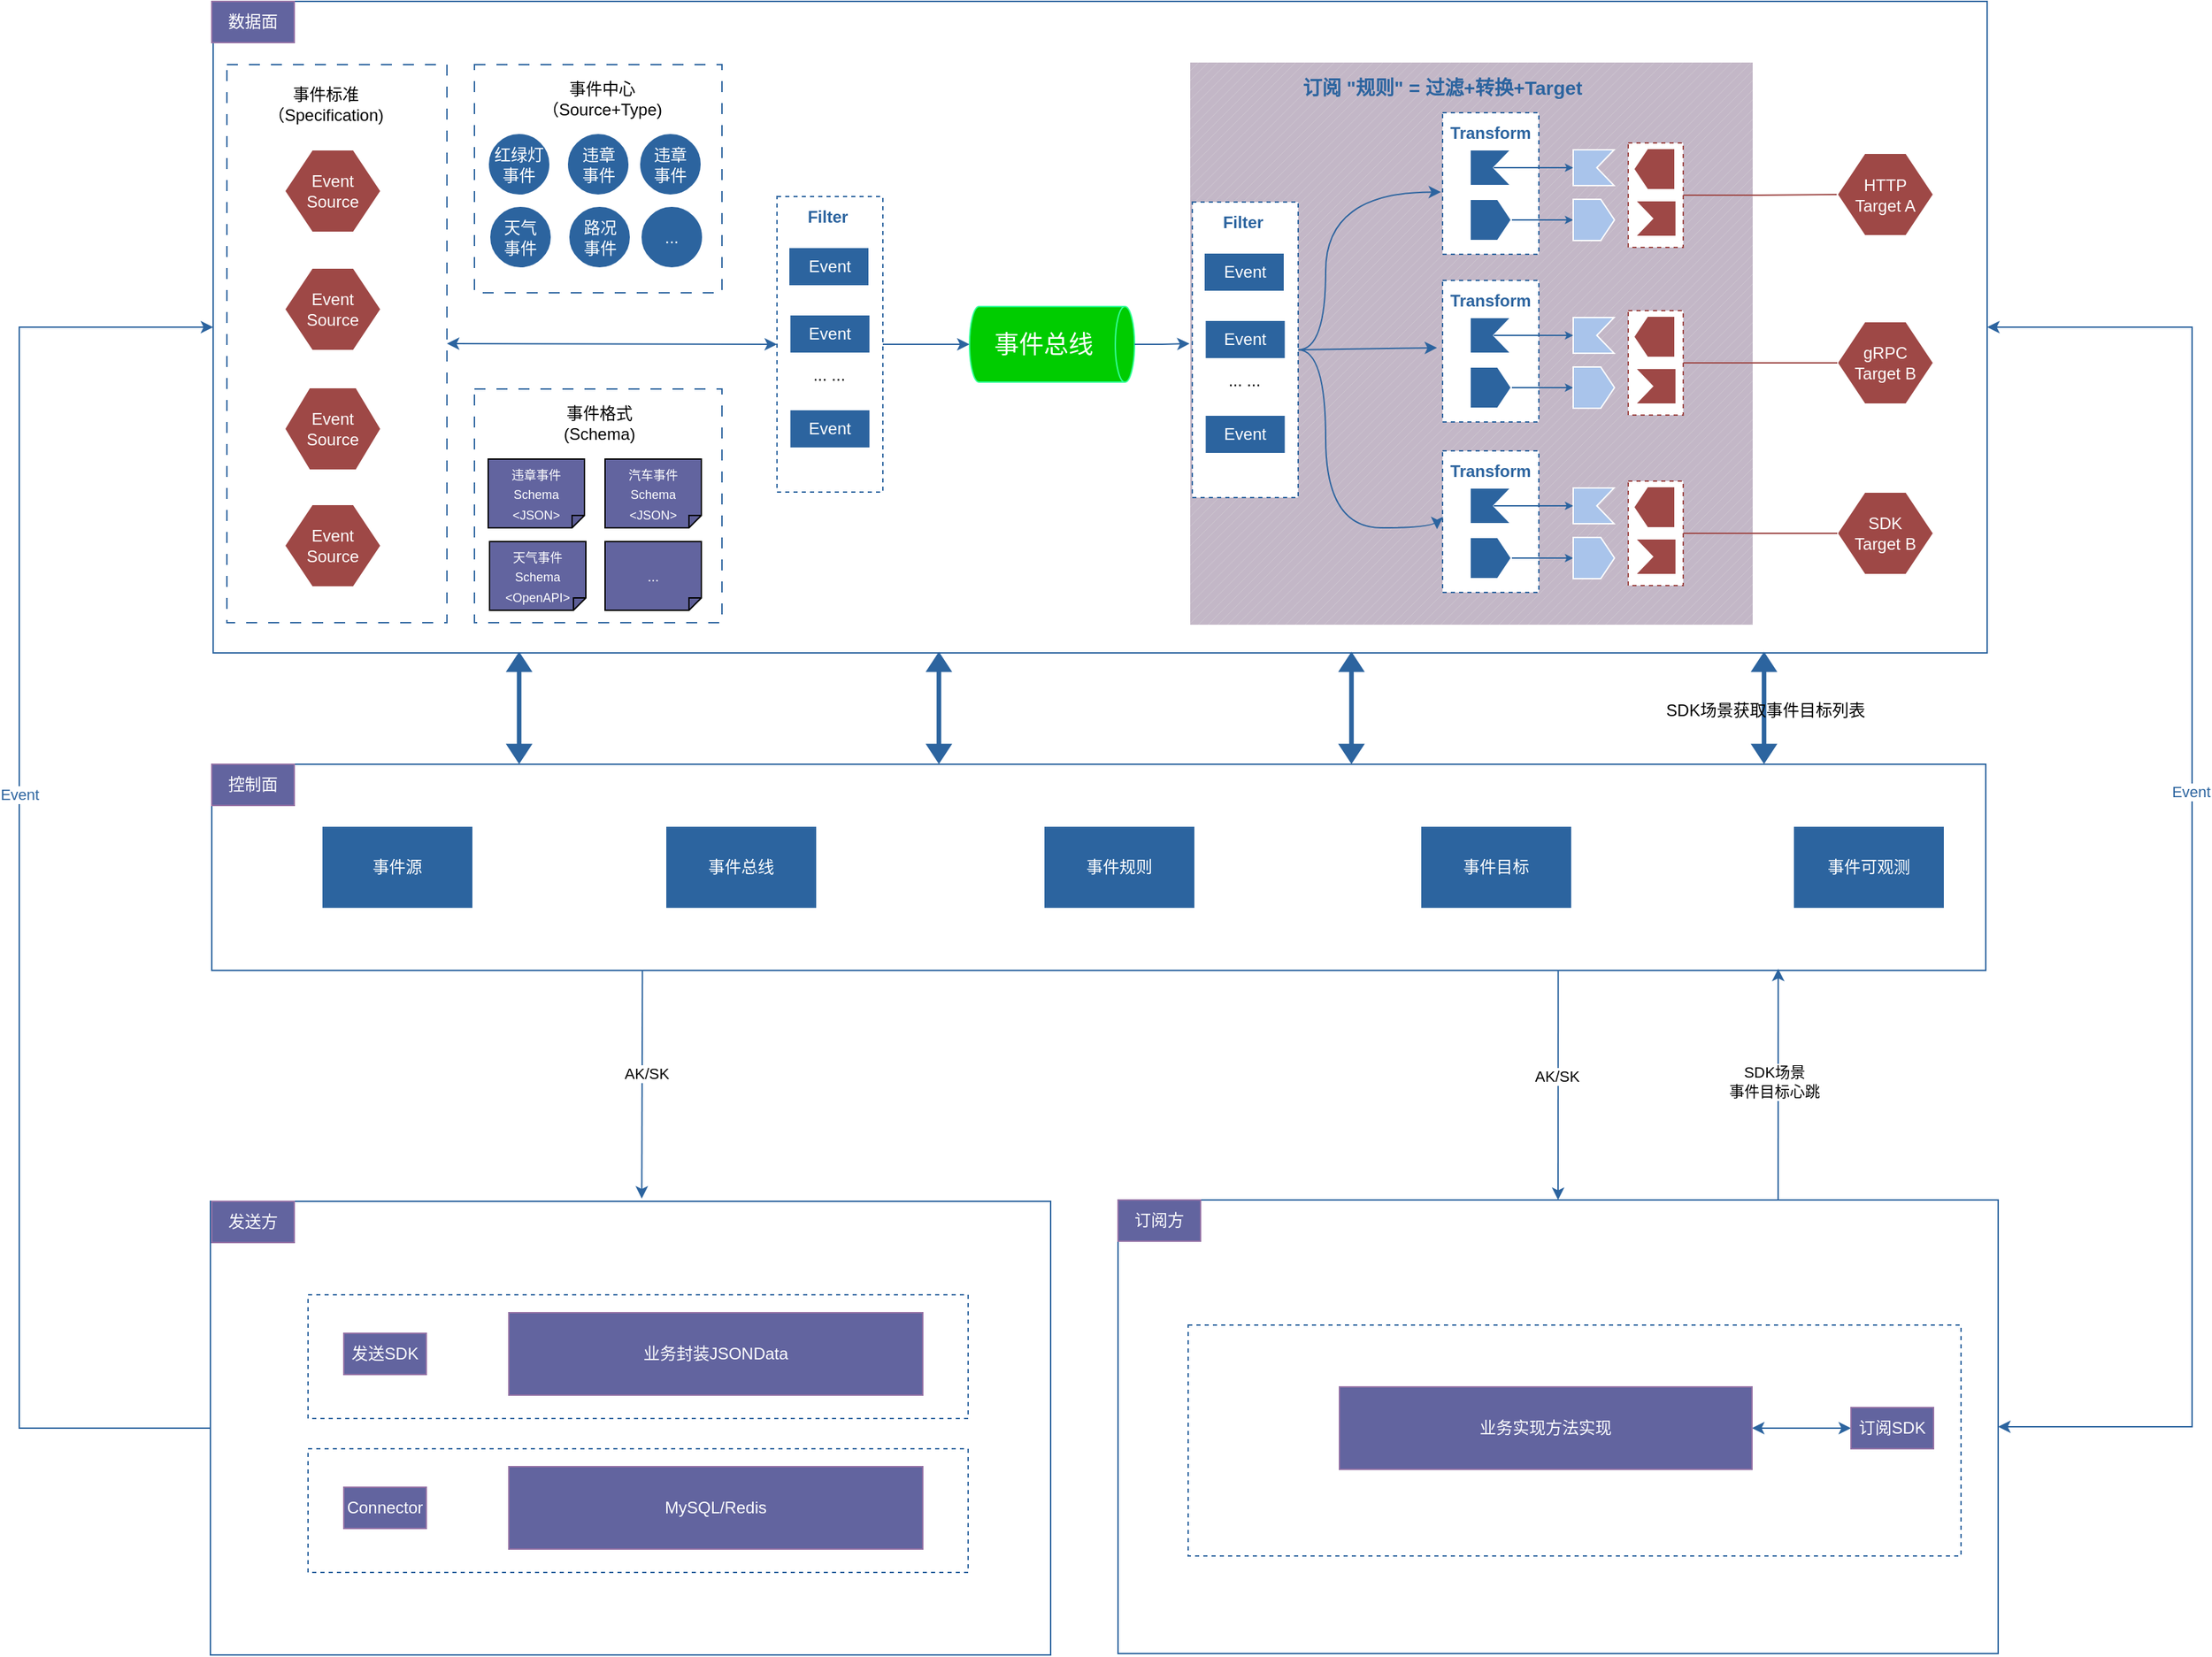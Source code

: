 <mxfile version="24.6.4" type="github">
  <diagram name="第 1 页" id="ugFTTOm9MIeQB7kWlNW_">
    <mxGraphModel dx="2799" dy="2104" grid="1" gridSize="10" guides="1" tooltips="1" connect="1" arrows="1" fold="1" page="1" pageScale="1" pageWidth="827" pageHeight="1169" math="0" shadow="0">
      <root>
        <mxCell id="0" />
        <mxCell id="1" parent="0" />
        <mxCell id="ZmQ37UOVx20-6n8LeS6r-99" value="" style="rounded=0;whiteSpace=wrap;html=1;strokeColor=#2C649F;" vertex="1" parent="1">
          <mxGeometry x="669" y="301" width="640" height="330" as="geometry" />
        </mxCell>
        <mxCell id="ZmQ37UOVx20-6n8LeS6r-108" value="" style="rounded=0;whiteSpace=wrap;html=1;dashed=1;strokeColor=#2C649F;" vertex="1" parent="1">
          <mxGeometry x="720" y="392" width="562" height="168" as="geometry" />
        </mxCell>
        <mxCell id="ZmQ37UOVx20-6n8LeS6r-106" style="edgeStyle=orthogonalEdgeStyle;rounded=0;orthogonalLoop=1;jettySize=auto;html=1;exitX=1;exitY=0.5;exitDx=0;exitDy=0;entryX=1;entryY=0.5;entryDx=0;entryDy=0;strokeColor=#2C649F;startArrow=classic;startFill=1;" edge="1" parent="1" source="ZmQ37UOVx20-6n8LeS6r-85" target="ZmQ37UOVx20-6n8LeS6r-99">
          <mxGeometry relative="1" as="geometry">
            <mxPoint x="1420" y="400" as="targetPoint" />
            <Array as="points">
              <mxPoint x="1450" y="-334" />
              <mxPoint x="1450" y="466" />
            </Array>
          </mxGeometry>
        </mxCell>
        <mxCell id="ZmQ37UOVx20-6n8LeS6r-118" value="&lt;font color=&quot;#2c649f&quot;&gt;Event&lt;/font&gt;" style="edgeLabel;html=1;align=center;verticalAlign=middle;resizable=0;points=[];" vertex="1" connectable="0" parent="ZmQ37UOVx20-6n8LeS6r-106">
          <mxGeometry x="-0.106" y="-1" relative="1" as="geometry">
            <mxPoint as="offset" />
          </mxGeometry>
        </mxCell>
        <mxCell id="ZmQ37UOVx20-6n8LeS6r-85" value="" style="rounded=0;whiteSpace=wrap;html=1;strokeColor=#2C649F;" vertex="1" parent="1">
          <mxGeometry x="11" y="-571" width="1290" height="474" as="geometry" />
        </mxCell>
        <mxCell id="ZmQ37UOVx20-6n8LeS6r-27" value="" style="verticalLabelPosition=bottom;verticalAlign=top;html=1;shape=mxgraph.basic.patternFillRect;fillStyle=diag;step=5;fillStrokeWidth=0.2;fillStrokeColor=#dddddd;fillColor=#C3B7C7;strokeColor=#FFFFFF;" vertex="1" parent="1">
          <mxGeometry x="721" y="-527" width="410" height="410" as="geometry" />
        </mxCell>
        <mxCell id="rc6Dz1Jl7MFZrK2ma3XP-54" style="edgeStyle=orthogonalEdgeStyle;curved=1;rounded=0;orthogonalLoop=1;jettySize=auto;html=1;exitX=1;exitY=0.5;exitDx=0;exitDy=0;entryX=0;entryY=0.5;entryDx=0;entryDy=0;strokeColor=#2C649F;startArrow=classic;startFill=1;" parent="1" source="rc6Dz1Jl7MFZrK2ma3XP-46" target="rc6Dz1Jl7MFZrK2ma3XP-21" edge="1">
          <mxGeometry relative="1" as="geometry" />
        </mxCell>
        <mxCell id="rc6Dz1Jl7MFZrK2ma3XP-46" value="" style="rounded=0;whiteSpace=wrap;html=1;dashed=1;dashPattern=8 8;strokeColor=#2C649F;" parent="1" vertex="1">
          <mxGeometry x="21" y="-525" width="160" height="406" as="geometry" />
        </mxCell>
        <mxCell id="rc6Dz1Jl7MFZrK2ma3XP-2" value="&lt;font color=&quot;#ffffff&quot;&gt;Event&lt;br&gt;Source&lt;/font&gt;" style="shape=hexagon;perimeter=hexagonPerimeter2;whiteSpace=wrap;html=1;fixedSize=1;fillColor=#9E4846;strokeColor=#FFFFFF;" parent="1" vertex="1">
          <mxGeometry x="63" y="-463" width="70" height="60" as="geometry" />
        </mxCell>
        <mxCell id="rc6Dz1Jl7MFZrK2ma3XP-3" value="&lt;font color=&quot;#ffffff&quot;&gt;Event&lt;br&gt;Source&lt;/font&gt;" style="shape=hexagon;perimeter=hexagonPerimeter2;whiteSpace=wrap;html=1;fixedSize=1;fillColor=#9E4846;strokeColor=#FFFFFF;" parent="1" vertex="1">
          <mxGeometry x="63" y="-377" width="70" height="60" as="geometry" />
        </mxCell>
        <mxCell id="rc6Dz1Jl7MFZrK2ma3XP-4" value="&lt;font color=&quot;#ffffff&quot;&gt;Event&lt;br&gt;Source&lt;/font&gt;" style="shape=hexagon;perimeter=hexagonPerimeter2;whiteSpace=wrap;html=1;fixedSize=1;fillColor=#9E4846;strokeColor=#FFFFFF;" parent="1" vertex="1">
          <mxGeometry x="63" y="-205" width="70" height="60" as="geometry" />
        </mxCell>
        <mxCell id="rc6Dz1Jl7MFZrK2ma3XP-5" value="&lt;font style=&quot;font-size: 18px;&quot; color=&quot;#ffffff&quot;&gt;事件总线&lt;/font&gt;" style="shape=cylinder3;whiteSpace=wrap;html=1;boundedLbl=1;backgroundOutline=1;size=7;direction=south;fillColor=#00CC00;strokeColor=#33FF99;" parent="1" vertex="1">
          <mxGeometry x="561" y="-349" width="120" height="55" as="geometry" />
        </mxCell>
        <mxCell id="rc6Dz1Jl7MFZrK2ma3XP-6" value="" style="rounded=0;whiteSpace=wrap;html=1;dashed=1;dashPattern=8 8;strokeColor=#2C649F;" parent="1" vertex="1">
          <mxGeometry x="201" y="-525" width="180" height="166" as="geometry" />
        </mxCell>
        <mxCell id="rc6Dz1Jl7MFZrK2ma3XP-7" value="&lt;font color=&quot;#ffffff&quot;&gt;红绿灯事件&lt;/font&gt;" style="ellipse;whiteSpace=wrap;html=1;aspect=fixed;fillColor=#2C649F;strokeColor=#FFFFFF;" parent="1" vertex="1">
          <mxGeometry x="211" y="-475" width="45" height="45" as="geometry" />
        </mxCell>
        <mxCell id="rc6Dz1Jl7MFZrK2ma3XP-8" value="&lt;font color=&quot;#ffffff&quot;&gt;违章&lt;br&gt;事件&lt;/font&gt;" style="ellipse;whiteSpace=wrap;html=1;aspect=fixed;fillColor=#2C649F;strokeColor=#FFFFFF;" parent="1" vertex="1">
          <mxGeometry x="268.5" y="-475" width="45" height="45" as="geometry" />
        </mxCell>
        <mxCell id="rc6Dz1Jl7MFZrK2ma3XP-9" value="&lt;font color=&quot;#ffffff&quot;&gt;违章&lt;br&gt;事件&lt;/font&gt;" style="ellipse;whiteSpace=wrap;html=1;aspect=fixed;fillColor=#2C649F;strokeColor=#FFFFFF;" parent="1" vertex="1">
          <mxGeometry x="321" y="-475" width="45" height="45" as="geometry" />
        </mxCell>
        <mxCell id="rc6Dz1Jl7MFZrK2ma3XP-10" value="&lt;font color=&quot;#ffffff&quot;&gt;天气&lt;br&gt;事件&lt;/font&gt;" style="ellipse;whiteSpace=wrap;html=1;aspect=fixed;fillColor=#2C649F;strokeColor=#FFFFFF;" parent="1" vertex="1">
          <mxGeometry x="212" y="-422" width="45" height="45" as="geometry" />
        </mxCell>
        <mxCell id="rc6Dz1Jl7MFZrK2ma3XP-11" value="&lt;font color=&quot;#ffffff&quot;&gt;路况&lt;br&gt;事件&lt;/font&gt;" style="ellipse;whiteSpace=wrap;html=1;aspect=fixed;fillColor=#2C649F;strokeColor=#FFFFFF;" parent="1" vertex="1">
          <mxGeometry x="269.5" y="-422" width="45" height="45" as="geometry" />
        </mxCell>
        <mxCell id="rc6Dz1Jl7MFZrK2ma3XP-12" value="&lt;font color=&quot;#ffffff&quot;&gt;...&lt;/font&gt;" style="ellipse;whiteSpace=wrap;html=1;aspect=fixed;fillColor=#2C649F;strokeColor=#FFFFFF;" parent="1" vertex="1">
          <mxGeometry x="322" y="-422" width="45" height="45" as="geometry" />
        </mxCell>
        <mxCell id="rc6Dz1Jl7MFZrK2ma3XP-13" value="事件中心&lt;br&gt;（Source+Type)" style="text;html=1;align=center;verticalAlign=middle;whiteSpace=wrap;rounded=0;" parent="1" vertex="1">
          <mxGeometry x="264" y="-515" width="60" height="30" as="geometry" />
        </mxCell>
        <mxCell id="rc6Dz1Jl7MFZrK2ma3XP-14" value="" style="rounded=0;whiteSpace=wrap;html=1;dashed=1;dashPattern=8 8;strokeColor=#2C649F;" parent="1" vertex="1">
          <mxGeometry x="201" y="-289" width="180" height="170" as="geometry" />
        </mxCell>
        <mxCell id="rc6Dz1Jl7MFZrK2ma3XP-15" value="&lt;font color=&quot;#ffffff&quot; style=&quot;font-size: 9px;&quot;&gt;违章事件&lt;br&gt;Schema&lt;/font&gt;&lt;div&gt;&lt;font color=&quot;#ffffff&quot; style=&quot;font-size: 9px;&quot;&gt;&amp;lt;JSON&amp;gt;&lt;/font&gt;&lt;/div&gt;" style="shape=note;whiteSpace=wrap;html=1;backgroundOutline=1;darkOpacity=0.05;direction=south;align=center;size=9;fillColor=#62649F;" parent="1" vertex="1">
          <mxGeometry x="211" y="-238" width="70" height="50" as="geometry" />
        </mxCell>
        <mxCell id="rc6Dz1Jl7MFZrK2ma3XP-16" value="&lt;font color=&quot;#ffffff&quot; style=&quot;font-size: 9px;&quot;&gt;汽车事件&lt;br&gt;Schema&lt;/font&gt;&lt;div&gt;&lt;font color=&quot;#ffffff&quot; style=&quot;font-size: 9px;&quot;&gt;&amp;lt;JSON&amp;gt;&lt;/font&gt;&lt;/div&gt;" style="shape=note;whiteSpace=wrap;html=1;backgroundOutline=1;darkOpacity=0.05;direction=south;align=center;size=9;fillColor=#62649F;" parent="1" vertex="1">
          <mxGeometry x="296" y="-238" width="70" height="50" as="geometry" />
        </mxCell>
        <mxCell id="rc6Dz1Jl7MFZrK2ma3XP-17" value="&lt;font color=&quot;#ffffff&quot; style=&quot;font-size: 9px;&quot;&gt;天气事件&lt;br&gt;Schema&lt;/font&gt;&lt;div&gt;&lt;font color=&quot;#ffffff&quot; style=&quot;font-size: 9px;&quot;&gt;&amp;lt;OpenAPI&amp;gt;&lt;/font&gt;&lt;/div&gt;" style="shape=note;whiteSpace=wrap;html=1;backgroundOutline=1;darkOpacity=0.05;direction=south;align=center;size=9;fillColor=#62649F;" parent="1" vertex="1">
          <mxGeometry x="212" y="-178" width="70" height="50" as="geometry" />
        </mxCell>
        <mxCell id="rc6Dz1Jl7MFZrK2ma3XP-18" value="&lt;font size=&quot;1&quot; color=&quot;#ffffff&quot;&gt;...&lt;/font&gt;" style="shape=note;whiteSpace=wrap;html=1;backgroundOutline=1;darkOpacity=0.05;direction=south;align=center;size=9;fillColor=#62649F;" parent="1" vertex="1">
          <mxGeometry x="296" y="-178" width="70" height="50" as="geometry" />
        </mxCell>
        <mxCell id="rc6Dz1Jl7MFZrK2ma3XP-19" value="事件格式&lt;br&gt;(Schema)" style="text;html=1;align=center;verticalAlign=middle;whiteSpace=wrap;rounded=0;" parent="1" vertex="1">
          <mxGeometry x="262" y="-279" width="60" height="30" as="geometry" />
        </mxCell>
        <mxCell id="rc6Dz1Jl7MFZrK2ma3XP-20" value="事件标准&lt;br&gt;（Specification)" style="text;html=1;align=center;verticalAlign=middle;whiteSpace=wrap;rounded=0;" parent="1" vertex="1">
          <mxGeometry x="63" y="-511" width="60" height="30" as="geometry" />
        </mxCell>
        <mxCell id="rc6Dz1Jl7MFZrK2ma3XP-21" value="" style="rounded=0;whiteSpace=wrap;html=1;dashed=1;strokeColor=#2C649F;" parent="1" vertex="1">
          <mxGeometry x="421" y="-429" width="77" height="215" as="geometry" />
        </mxCell>
        <mxCell id="rc6Dz1Jl7MFZrK2ma3XP-22" value="&lt;font color=&quot;#ffffff&quot;&gt;Event&lt;/font&gt;" style="rounded=0;whiteSpace=wrap;html=1;fillColor=#2C649F;strokeColor=#FFFFFF;" parent="1" vertex="1">
          <mxGeometry x="429.5" y="-392" width="58.5" height="28" as="geometry" />
        </mxCell>
        <mxCell id="rc6Dz1Jl7MFZrK2ma3XP-23" value="&lt;font color=&quot;#ffffff&quot;&gt;Event&lt;/font&gt;" style="rounded=0;whiteSpace=wrap;html=1;fillColor=#2C649F;strokeColor=#FFFFFF;" parent="1" vertex="1">
          <mxGeometry x="430.25" y="-343" width="58.5" height="28" as="geometry" />
        </mxCell>
        <mxCell id="rc6Dz1Jl7MFZrK2ma3XP-24" value="&lt;font color=&quot;#ffffff&quot;&gt;Event&lt;/font&gt;" style="rounded=0;whiteSpace=wrap;html=1;fillColor=#2C649F;strokeColor=#FFFFFF;" parent="1" vertex="1">
          <mxGeometry x="430.25" y="-274" width="58.5" height="28" as="geometry" />
        </mxCell>
        <mxCell id="rc6Dz1Jl7MFZrK2ma3XP-26" value="... ..." style="text;html=1;align=center;verticalAlign=middle;whiteSpace=wrap;rounded=0;" parent="1" vertex="1">
          <mxGeometry x="429" y="-314" width="60" height="30" as="geometry" />
        </mxCell>
        <mxCell id="rc6Dz1Jl7MFZrK2ma3XP-27" value="&lt;font color=&quot;#2c649f&quot;&gt;&lt;b&gt;Filter&lt;/b&gt;&lt;/font&gt;" style="text;html=1;align=center;verticalAlign=middle;whiteSpace=wrap;rounded=0;" parent="1" vertex="1">
          <mxGeometry x="428" y="-429" width="60" height="30" as="geometry" />
        </mxCell>
        <mxCell id="rc6Dz1Jl7MFZrK2ma3XP-47" value="&lt;font color=&quot;#ffffff&quot;&gt;Event&lt;br&gt;Source&lt;/font&gt;" style="shape=hexagon;perimeter=hexagonPerimeter2;whiteSpace=wrap;html=1;fixedSize=1;fillColor=#9E4846;strokeColor=#FFFFFF;size=18;" parent="1" vertex="1">
          <mxGeometry x="63" y="-290" width="70" height="60" as="geometry" />
        </mxCell>
        <mxCell id="ysmFhrjnMzEB2v9BS9Xg-2" style="edgeStyle=orthogonalEdgeStyle;rounded=0;orthogonalLoop=1;jettySize=auto;html=1;exitX=1;exitY=0.5;exitDx=0;exitDy=0;entryX=0.5;entryY=1;entryDx=0;entryDy=0;entryPerimeter=0;strokeColor=#2C649F;" parent="1" source="rc6Dz1Jl7MFZrK2ma3XP-21" target="rc6Dz1Jl7MFZrK2ma3XP-5" edge="1">
          <mxGeometry relative="1" as="geometry" />
        </mxCell>
        <mxCell id="ZmQ37UOVx20-6n8LeS6r-1" value="" style="rounded=0;whiteSpace=wrap;html=1;dashed=1;strokeColor=#2C649F;" vertex="1" parent="1">
          <mxGeometry x="723" y="-425" width="77" height="215" as="geometry" />
        </mxCell>
        <mxCell id="ZmQ37UOVx20-6n8LeS6r-2" value="&lt;font color=&quot;#ffffff&quot;&gt;Event&lt;/font&gt;" style="rounded=0;whiteSpace=wrap;html=1;fillColor=#2C649F;strokeColor=#FFFFFF;" vertex="1" parent="1">
          <mxGeometry x="731.5" y="-388" width="58.5" height="28" as="geometry" />
        </mxCell>
        <mxCell id="ZmQ37UOVx20-6n8LeS6r-3" value="&lt;font color=&quot;#ffffff&quot;&gt;Event&lt;/font&gt;" style="rounded=0;whiteSpace=wrap;html=1;fillColor=#2C649F;strokeColor=#FFFFFF;" vertex="1" parent="1">
          <mxGeometry x="732.25" y="-339" width="58.5" height="28" as="geometry" />
        </mxCell>
        <mxCell id="ZmQ37UOVx20-6n8LeS6r-4" value="&lt;font color=&quot;#ffffff&quot;&gt;Event&lt;/font&gt;" style="rounded=0;whiteSpace=wrap;html=1;fillColor=#2C649F;strokeColor=#FFFFFF;" vertex="1" parent="1">
          <mxGeometry x="732.25" y="-270" width="58.5" height="28" as="geometry" />
        </mxCell>
        <mxCell id="ZmQ37UOVx20-6n8LeS6r-5" value="... ..." style="text;html=1;align=center;verticalAlign=middle;whiteSpace=wrap;rounded=0;" vertex="1" parent="1">
          <mxGeometry x="731" y="-310" width="60" height="30" as="geometry" />
        </mxCell>
        <mxCell id="ZmQ37UOVx20-6n8LeS6r-6" value="&lt;font color=&quot;#2c649f&quot;&gt;&lt;b&gt;Filter&lt;/b&gt;&lt;/font&gt;" style="text;html=1;align=center;verticalAlign=middle;whiteSpace=wrap;rounded=0;" vertex="1" parent="1">
          <mxGeometry x="730" y="-425" width="60" height="30" as="geometry" />
        </mxCell>
        <mxCell id="ZmQ37UOVx20-6n8LeS6r-7" value="" style="rounded=0;whiteSpace=wrap;html=1;dashed=1;strokeColor=#2C649F;" vertex="1" parent="1">
          <mxGeometry x="905" y="-490" width="70" height="103" as="geometry" />
        </mxCell>
        <mxCell id="ZmQ37UOVx20-6n8LeS6r-8" value="&lt;font color=&quot;#2c649f&quot;&gt;&lt;b&gt;Transform&lt;/b&gt;&lt;/font&gt;" style="text;html=1;align=center;verticalAlign=middle;whiteSpace=wrap;rounded=0;" vertex="1" parent="1">
          <mxGeometry x="910" y="-490" width="60" height="30" as="geometry" />
        </mxCell>
        <mxCell id="ZmQ37UOVx20-6n8LeS6r-25" style="edgeStyle=orthogonalEdgeStyle;rounded=0;orthogonalLoop=1;jettySize=auto;html=1;exitX=0.5;exitY=1;exitDx=0;exitDy=0;entryX=0.5;entryY=0;entryDx=0;entryDy=0;strokeColor=#2C649F;endSize=3;" edge="1" parent="1" source="ZmQ37UOVx20-6n8LeS6r-9" target="ZmQ37UOVx20-6n8LeS6r-12">
          <mxGeometry relative="1" as="geometry" />
        </mxCell>
        <mxCell id="ZmQ37UOVx20-6n8LeS6r-9" value="" style="shape=offPageConnector;whiteSpace=wrap;html=1;direction=north;size=0.333;fillColor=#2C649F;strokeColor=#FFFFFF;" vertex="1" parent="1">
          <mxGeometry x="925" y="-427" width="30" height="30" as="geometry" />
        </mxCell>
        <mxCell id="ZmQ37UOVx20-6n8LeS6r-10" value="" style="html=1;shadow=0;dashed=0;align=center;verticalAlign=middle;shape=mxgraph.arrows2.arrow;dy=0;dx=0;notch=12.55;direction=west;fillColor=#2C649F;strokeColor=#FFFFFF;" vertex="1" parent="1">
          <mxGeometry x="925" y="-463" width="29.71" height="26" as="geometry" />
        </mxCell>
        <mxCell id="ZmQ37UOVx20-6n8LeS6r-12" value="" style="shape=offPageConnector;whiteSpace=wrap;html=1;direction=north;size=0.333;fillColor=#A9C4EB;strokeColor=#FFFFFF;" vertex="1" parent="1">
          <mxGeometry x="1000" y="-427" width="30" height="30" as="geometry" />
        </mxCell>
        <mxCell id="ZmQ37UOVx20-6n8LeS6r-13" value="" style="html=1;shadow=0;dashed=0;align=center;verticalAlign=middle;shape=mxgraph.arrows2.arrow;dy=0;dx=0;notch=12.55;direction=west;fillColor=#A9C4EB;strokeColor=#FFFFFF;" vertex="1" parent="1">
          <mxGeometry x="1000" y="-463" width="29.71" height="26" as="geometry" />
        </mxCell>
        <mxCell id="ZmQ37UOVx20-6n8LeS6r-51" style="edgeStyle=orthogonalEdgeStyle;rounded=0;orthogonalLoop=1;jettySize=auto;html=1;exitX=1;exitY=0.5;exitDx=0;exitDy=0;entryX=0;entryY=0.5;entryDx=0;entryDy=0;endArrow=none;endFill=0;strokeColor=#9E4846;" edge="1" parent="1" source="ZmQ37UOVx20-6n8LeS6r-14" target="ZmQ37UOVx20-6n8LeS6r-18">
          <mxGeometry relative="1" as="geometry" />
        </mxCell>
        <mxCell id="ZmQ37UOVx20-6n8LeS6r-14" value="" style="rounded=0;whiteSpace=wrap;html=1;dashed=1;strokeColor=#9E4846;" vertex="1" parent="1">
          <mxGeometry x="1040" y="-468" width="40" height="76" as="geometry" />
        </mxCell>
        <mxCell id="ZmQ37UOVx20-6n8LeS6r-16" value="" style="shape=offPageConnector;whiteSpace=wrap;html=1;direction=south;size=0.333;fillColor=#9E4846;strokeColor=#FFFFFF;" vertex="1" parent="1">
          <mxGeometry x="1044" y="-464" width="30" height="30" as="geometry" />
        </mxCell>
        <mxCell id="ZmQ37UOVx20-6n8LeS6r-17" value="" style="html=1;shadow=0;dashed=0;align=center;verticalAlign=middle;shape=mxgraph.arrows2.arrow;dy=0;dx=0;notch=12.55;direction=east;fillColor=#9E4846;strokeColor=#FFFFFF;" vertex="1" parent="1">
          <mxGeometry x="1045.14" y="-426" width="29.71" height="26" as="geometry" />
        </mxCell>
        <mxCell id="ZmQ37UOVx20-6n8LeS6r-18" value="&lt;font color=&quot;#ffffff&quot;&gt;HTTP&lt;/font&gt;&lt;br&gt;&lt;div&gt;&lt;font color=&quot;#ffffff&quot;&gt;Target A&lt;/font&gt;&lt;/div&gt;" style="shape=hexagon;perimeter=hexagonPerimeter2;whiteSpace=wrap;html=1;fixedSize=1;fillColor=#9E4846;strokeColor=#FFFFFF;" vertex="1" parent="1">
          <mxGeometry x="1192" y="-460.5" width="70" height="60" as="geometry" />
        </mxCell>
        <mxCell id="ZmQ37UOVx20-6n8LeS6r-19" value="&lt;font color=&quot;#ffffff&quot;&gt;gRPC&lt;br&gt;Target B&lt;/font&gt;" style="shape=hexagon;perimeter=hexagonPerimeter2;whiteSpace=wrap;html=1;fixedSize=1;fillColor=#9E4846;strokeColor=#FFFFFF;" vertex="1" parent="1">
          <mxGeometry x="1192" y="-338" width="70" height="60" as="geometry" />
        </mxCell>
        <mxCell id="ZmQ37UOVx20-6n8LeS6r-20" value="&lt;font color=&quot;#ffffff&quot;&gt;SDK&lt;br&gt;Target B&lt;/font&gt;" style="shape=hexagon;perimeter=hexagonPerimeter2;whiteSpace=wrap;html=1;fixedSize=1;fillColor=#9E4846;strokeColor=#FFFFFF;" vertex="1" parent="1">
          <mxGeometry x="1192" y="-214" width="70" height="60" as="geometry" />
        </mxCell>
        <mxCell id="ZmQ37UOVx20-6n8LeS6r-26" style="edgeStyle=orthogonalEdgeStyle;rounded=0;orthogonalLoop=1;jettySize=auto;html=1;exitX=0;exitY=0.5;exitDx=12.55;exitDy=0;exitPerimeter=0;entryX=1;entryY=0.5;entryDx=0;entryDy=0;entryPerimeter=0;strokeColor=#2C649F;endSize=3;" edge="1" parent="1" source="ZmQ37UOVx20-6n8LeS6r-10" target="ZmQ37UOVx20-6n8LeS6r-13">
          <mxGeometry relative="1" as="geometry" />
        </mxCell>
        <mxCell id="ZmQ37UOVx20-6n8LeS6r-28" value="" style="rounded=0;whiteSpace=wrap;html=1;dashed=1;strokeColor=#2C649F;" vertex="1" parent="1">
          <mxGeometry x="905" y="-368" width="70" height="103" as="geometry" />
        </mxCell>
        <mxCell id="ZmQ37UOVx20-6n8LeS6r-29" value="&lt;font color=&quot;#2c649f&quot;&gt;&lt;b&gt;Transform&lt;/b&gt;&lt;/font&gt;" style="text;html=1;align=center;verticalAlign=middle;whiteSpace=wrap;rounded=0;" vertex="1" parent="1">
          <mxGeometry x="910" y="-368" width="60" height="30" as="geometry" />
        </mxCell>
        <mxCell id="ZmQ37UOVx20-6n8LeS6r-30" style="edgeStyle=orthogonalEdgeStyle;rounded=0;orthogonalLoop=1;jettySize=auto;html=1;exitX=0.5;exitY=1;exitDx=0;exitDy=0;entryX=0.5;entryY=0;entryDx=0;entryDy=0;strokeColor=#2C649F;endSize=3;" edge="1" parent="1" source="ZmQ37UOVx20-6n8LeS6r-31" target="ZmQ37UOVx20-6n8LeS6r-33">
          <mxGeometry relative="1" as="geometry" />
        </mxCell>
        <mxCell id="ZmQ37UOVx20-6n8LeS6r-31" value="" style="shape=offPageConnector;whiteSpace=wrap;html=1;direction=north;size=0.333;fillColor=#2C649F;strokeColor=#FFFFFF;" vertex="1" parent="1">
          <mxGeometry x="925" y="-305" width="30" height="30" as="geometry" />
        </mxCell>
        <mxCell id="ZmQ37UOVx20-6n8LeS6r-32" value="" style="html=1;shadow=0;dashed=0;align=center;verticalAlign=middle;shape=mxgraph.arrows2.arrow;dy=0;dx=0;notch=12.55;direction=west;fillColor=#2C649F;strokeColor=#FFFFFF;" vertex="1" parent="1">
          <mxGeometry x="925" y="-341" width="29.71" height="26" as="geometry" />
        </mxCell>
        <mxCell id="ZmQ37UOVx20-6n8LeS6r-33" value="" style="shape=offPageConnector;whiteSpace=wrap;html=1;direction=north;size=0.333;fillColor=#A9C4EB;strokeColor=#FFFFFF;" vertex="1" parent="1">
          <mxGeometry x="1000" y="-305" width="30" height="30" as="geometry" />
        </mxCell>
        <mxCell id="ZmQ37UOVx20-6n8LeS6r-34" value="" style="html=1;shadow=0;dashed=0;align=center;verticalAlign=middle;shape=mxgraph.arrows2.arrow;dy=0;dx=0;notch=12.55;direction=west;fillColor=#A9C4EB;strokeColor=#FFFFFF;" vertex="1" parent="1">
          <mxGeometry x="1000" y="-341" width="29.71" height="26" as="geometry" />
        </mxCell>
        <mxCell id="ZmQ37UOVx20-6n8LeS6r-52" style="edgeStyle=orthogonalEdgeStyle;rounded=0;orthogonalLoop=1;jettySize=auto;html=1;exitX=1;exitY=0.5;exitDx=0;exitDy=0;entryX=0;entryY=0.5;entryDx=0;entryDy=0;endArrow=none;endFill=0;strokeColor=#9E4846;" edge="1" parent="1" source="ZmQ37UOVx20-6n8LeS6r-35" target="ZmQ37UOVx20-6n8LeS6r-19">
          <mxGeometry relative="1" as="geometry" />
        </mxCell>
        <mxCell id="ZmQ37UOVx20-6n8LeS6r-35" value="" style="rounded=0;whiteSpace=wrap;html=1;dashed=1;strokeColor=#9E4846;" vertex="1" parent="1">
          <mxGeometry x="1040" y="-346" width="40" height="76" as="geometry" />
        </mxCell>
        <mxCell id="ZmQ37UOVx20-6n8LeS6r-36" value="" style="shape=offPageConnector;whiteSpace=wrap;html=1;direction=south;size=0.333;fillColor=#9E4846;strokeColor=#FFFFFF;" vertex="1" parent="1">
          <mxGeometry x="1044" y="-342" width="30" height="30" as="geometry" />
        </mxCell>
        <mxCell id="ZmQ37UOVx20-6n8LeS6r-37" value="" style="html=1;shadow=0;dashed=0;align=center;verticalAlign=middle;shape=mxgraph.arrows2.arrow;dy=0;dx=0;notch=12.55;direction=east;fillColor=#9E4846;strokeColor=#FFFFFF;" vertex="1" parent="1">
          <mxGeometry x="1045.14" y="-304" width="29.71" height="26" as="geometry" />
        </mxCell>
        <mxCell id="ZmQ37UOVx20-6n8LeS6r-38" style="edgeStyle=orthogonalEdgeStyle;rounded=0;orthogonalLoop=1;jettySize=auto;html=1;exitX=0;exitY=0.5;exitDx=12.55;exitDy=0;exitPerimeter=0;entryX=1;entryY=0.5;entryDx=0;entryDy=0;entryPerimeter=0;strokeColor=#2C649F;endSize=3;" edge="1" parent="1" source="ZmQ37UOVx20-6n8LeS6r-32" target="ZmQ37UOVx20-6n8LeS6r-34">
          <mxGeometry relative="1" as="geometry" />
        </mxCell>
        <mxCell id="ZmQ37UOVx20-6n8LeS6r-39" value="&lt;font style=&quot;font-size: 14px;&quot; color=&quot;#2c649f&quot;&gt;&lt;b&gt;订阅 &quot;规则&quot; = 过滤+转换+Target&lt;/b&gt;&lt;/font&gt;" style="text;html=1;align=center;verticalAlign=middle;whiteSpace=wrap;rounded=0;" vertex="1" parent="1">
          <mxGeometry x="780" y="-523" width="250" height="30" as="geometry" />
        </mxCell>
        <mxCell id="ZmQ37UOVx20-6n8LeS6r-40" value="" style="rounded=0;whiteSpace=wrap;html=1;dashed=1;strokeColor=#2C649F;" vertex="1" parent="1">
          <mxGeometry x="905" y="-244" width="70" height="103" as="geometry" />
        </mxCell>
        <mxCell id="ZmQ37UOVx20-6n8LeS6r-41" value="&lt;font color=&quot;#2c649f&quot;&gt;&lt;b&gt;Transform&lt;/b&gt;&lt;/font&gt;" style="text;html=1;align=center;verticalAlign=middle;whiteSpace=wrap;rounded=0;" vertex="1" parent="1">
          <mxGeometry x="910" y="-244" width="60" height="30" as="geometry" />
        </mxCell>
        <mxCell id="ZmQ37UOVx20-6n8LeS6r-42" style="edgeStyle=orthogonalEdgeStyle;rounded=0;orthogonalLoop=1;jettySize=auto;html=1;exitX=0.5;exitY=1;exitDx=0;exitDy=0;entryX=0.5;entryY=0;entryDx=0;entryDy=0;strokeColor=#2C649F;endSize=3;" edge="1" parent="1" source="ZmQ37UOVx20-6n8LeS6r-43" target="ZmQ37UOVx20-6n8LeS6r-45">
          <mxGeometry relative="1" as="geometry" />
        </mxCell>
        <mxCell id="ZmQ37UOVx20-6n8LeS6r-43" value="" style="shape=offPageConnector;whiteSpace=wrap;html=1;direction=north;size=0.333;fillColor=#2C649F;strokeColor=#FFFFFF;" vertex="1" parent="1">
          <mxGeometry x="925" y="-181" width="30" height="30" as="geometry" />
        </mxCell>
        <mxCell id="ZmQ37UOVx20-6n8LeS6r-44" value="" style="html=1;shadow=0;dashed=0;align=center;verticalAlign=middle;shape=mxgraph.arrows2.arrow;dy=0;dx=0;notch=12.55;direction=west;fillColor=#2C649F;strokeColor=#FFFFFF;" vertex="1" parent="1">
          <mxGeometry x="925" y="-217" width="29.71" height="26" as="geometry" />
        </mxCell>
        <mxCell id="ZmQ37UOVx20-6n8LeS6r-45" value="" style="shape=offPageConnector;whiteSpace=wrap;html=1;direction=north;size=0.333;fillColor=#A9C4EB;strokeColor=#FFFFFF;" vertex="1" parent="1">
          <mxGeometry x="1000" y="-181" width="30" height="30" as="geometry" />
        </mxCell>
        <mxCell id="ZmQ37UOVx20-6n8LeS6r-46" value="" style="html=1;shadow=0;dashed=0;align=center;verticalAlign=middle;shape=mxgraph.arrows2.arrow;dy=0;dx=0;notch=12.55;direction=west;fillColor=#A9C4EB;strokeColor=#FFFFFF;" vertex="1" parent="1">
          <mxGeometry x="1000" y="-217" width="29.71" height="26" as="geometry" />
        </mxCell>
        <mxCell id="ZmQ37UOVx20-6n8LeS6r-53" style="edgeStyle=orthogonalEdgeStyle;rounded=0;orthogonalLoop=1;jettySize=auto;html=1;exitX=1;exitY=0.5;exitDx=0;exitDy=0;entryX=0;entryY=0.5;entryDx=0;entryDy=0;endArrow=none;endFill=0;strokeColor=#9E4846;" edge="1" parent="1" source="ZmQ37UOVx20-6n8LeS6r-47" target="ZmQ37UOVx20-6n8LeS6r-20">
          <mxGeometry relative="1" as="geometry" />
        </mxCell>
        <mxCell id="ZmQ37UOVx20-6n8LeS6r-47" value="" style="rounded=0;whiteSpace=wrap;html=1;dashed=1;strokeColor=#9E4846;" vertex="1" parent="1">
          <mxGeometry x="1040" y="-222" width="40" height="76" as="geometry" />
        </mxCell>
        <mxCell id="ZmQ37UOVx20-6n8LeS6r-48" value="" style="shape=offPageConnector;whiteSpace=wrap;html=1;direction=south;size=0.333;fillColor=#9E4846;strokeColor=#FFFFFF;" vertex="1" parent="1">
          <mxGeometry x="1044" y="-218" width="30" height="30" as="geometry" />
        </mxCell>
        <mxCell id="ZmQ37UOVx20-6n8LeS6r-49" value="" style="html=1;shadow=0;dashed=0;align=center;verticalAlign=middle;shape=mxgraph.arrows2.arrow;dy=0;dx=0;notch=12.55;direction=east;fillColor=#9E4846;strokeColor=#FFFFFF;" vertex="1" parent="1">
          <mxGeometry x="1045.14" y="-180" width="29.71" height="26" as="geometry" />
        </mxCell>
        <mxCell id="ZmQ37UOVx20-6n8LeS6r-50" style="edgeStyle=orthogonalEdgeStyle;rounded=0;orthogonalLoop=1;jettySize=auto;html=1;exitX=0;exitY=0.5;exitDx=12.55;exitDy=0;exitPerimeter=0;entryX=1;entryY=0.5;entryDx=0;entryDy=0;entryPerimeter=0;strokeColor=#2C649F;endSize=3;" edge="1" parent="1" source="ZmQ37UOVx20-6n8LeS6r-44" target="ZmQ37UOVx20-6n8LeS6r-46">
          <mxGeometry relative="1" as="geometry" />
        </mxCell>
        <mxCell id="ZmQ37UOVx20-6n8LeS6r-101" style="edgeStyle=none;rounded=0;orthogonalLoop=1;jettySize=auto;html=1;exitX=0.25;exitY=1;exitDx=0;exitDy=0;strokeColor=#2C649F;" edge="1" parent="1">
          <mxGeometry relative="1" as="geometry">
            <mxPoint x="322.67" y="300" as="targetPoint" />
            <mxPoint x="323.17" y="134" as="sourcePoint" />
          </mxGeometry>
        </mxCell>
        <mxCell id="ZmQ37UOVx20-6n8LeS6r-103" value="AK/SK" style="edgeLabel;html=1;align=center;verticalAlign=middle;resizable=0;points=[];" vertex="1" connectable="0" parent="ZmQ37UOVx20-6n8LeS6r-101">
          <mxGeometry x="-0.109" y="3" relative="1" as="geometry">
            <mxPoint y="1" as="offset" />
          </mxGeometry>
        </mxCell>
        <mxCell id="ZmQ37UOVx20-6n8LeS6r-104" style="edgeStyle=none;rounded=0;orthogonalLoop=1;jettySize=auto;html=1;exitX=0.759;exitY=0.987;exitDx=0;exitDy=0;entryX=0.5;entryY=0;entryDx=0;entryDy=0;exitPerimeter=0;strokeColor=#2C649F;" edge="1" parent="1" source="ZmQ37UOVx20-6n8LeS6r-54" target="ZmQ37UOVx20-6n8LeS6r-99">
          <mxGeometry relative="1" as="geometry" />
        </mxCell>
        <mxCell id="ZmQ37UOVx20-6n8LeS6r-105" value="AK/SK" style="edgeLabel;html=1;align=center;verticalAlign=middle;resizable=0;points=[];" vertex="1" connectable="0" parent="ZmQ37UOVx20-6n8LeS6r-104">
          <mxGeometry x="-0.069" y="-1" relative="1" as="geometry">
            <mxPoint as="offset" />
          </mxGeometry>
        </mxCell>
        <mxCell id="ZmQ37UOVx20-6n8LeS6r-54" value="" style="rounded=0;whiteSpace=wrap;html=1;strokeColor=#2C649F;" vertex="1" parent="1">
          <mxGeometry x="10" y="-16" width="1290" height="150" as="geometry" />
        </mxCell>
        <mxCell id="ZmQ37UOVx20-6n8LeS6r-57" style="edgeStyle=orthogonalEdgeStyle;rounded=0;orthogonalLoop=1;jettySize=auto;html=1;exitX=0.5;exitY=0;exitDx=0;exitDy=0;exitPerimeter=0;entryX=0;entryY=0.5;entryDx=0;entryDy=0;entryPerimeter=0;strokeColor=#2C649F;" edge="1" parent="1" source="rc6Dz1Jl7MFZrK2ma3XP-5" target="ZmQ37UOVx20-6n8LeS6r-27">
          <mxGeometry relative="1" as="geometry" />
        </mxCell>
        <mxCell id="ZmQ37UOVx20-6n8LeS6r-60" style="edgeStyle=orthogonalEdgeStyle;rounded=0;orthogonalLoop=1;jettySize=auto;html=1;exitX=1;exitY=0.5;exitDx=0;exitDy=0;entryX=0.446;entryY=0.231;entryDx=0;entryDy=0;entryPerimeter=0;curved=1;strokeColor=#2C649F;" edge="1" parent="1" source="ZmQ37UOVx20-6n8LeS6r-1" target="ZmQ37UOVx20-6n8LeS6r-27">
          <mxGeometry relative="1" as="geometry">
            <mxPoint x="901" y="-435" as="targetPoint" />
            <Array as="points">
              <mxPoint x="820" y="-318" />
              <mxPoint x="820" y="-432" />
            </Array>
          </mxGeometry>
        </mxCell>
        <mxCell id="ZmQ37UOVx20-6n8LeS6r-65" style="edgeStyle=orthogonalEdgeStyle;rounded=0;orthogonalLoop=1;jettySize=auto;html=1;exitX=1;exitY=0.5;exitDx=0;exitDy=0;curved=1;strokeColor=#2C649F;" edge="1" parent="1" source="ZmQ37UOVx20-6n8LeS6r-1">
          <mxGeometry relative="1" as="geometry">
            <mxPoint x="901" y="-187" as="targetPoint" />
            <Array as="points">
              <mxPoint x="820" y="-318" />
              <mxPoint x="820" y="-188" />
              <mxPoint x="901" y="-188" />
            </Array>
          </mxGeometry>
        </mxCell>
        <mxCell id="ZmQ37UOVx20-6n8LeS6r-71" style="edgeStyle=none;rounded=0;orthogonalLoop=1;jettySize=auto;html=1;exitX=1;exitY=0.5;exitDx=0;exitDy=0;strokeColor=#2C649F;" edge="1" parent="1" source="ZmQ37UOVx20-6n8LeS6r-1">
          <mxGeometry relative="1" as="geometry">
            <mxPoint x="901" y="-319" as="targetPoint" />
          </mxGeometry>
        </mxCell>
        <mxCell id="ZmQ37UOVx20-6n8LeS6r-74" value="&lt;font color=&quot;#ffffff&quot;&gt;事件源&lt;/font&gt;" style="rounded=0;whiteSpace=wrap;html=1;fillColor=#2C649F;strokeColor=#FFFFFF;" vertex="1" parent="1">
          <mxGeometry x="90" y="29" width="110" height="60" as="geometry" />
        </mxCell>
        <mxCell id="ZmQ37UOVx20-6n8LeS6r-75" value="&lt;font color=&quot;#ffffff&quot;&gt;事件总线&lt;/font&gt;" style="rounded=0;whiteSpace=wrap;html=1;fillColor=#2C649F;strokeColor=#FFFFFF;" vertex="1" parent="1">
          <mxGeometry x="340" y="29" width="110" height="60" as="geometry" />
        </mxCell>
        <mxCell id="ZmQ37UOVx20-6n8LeS6r-76" value="&lt;font color=&quot;#ffffff&quot;&gt;事件规则&lt;/font&gt;" style="rounded=0;whiteSpace=wrap;html=1;fillColor=#2C649F;strokeColor=#FFFFFF;" vertex="1" parent="1">
          <mxGeometry x="615" y="29" width="110" height="60" as="geometry" />
        </mxCell>
        <mxCell id="ZmQ37UOVx20-6n8LeS6r-77" value="&lt;font color=&quot;#ffffff&quot;&gt;事件目标&lt;/font&gt;" style="rounded=0;whiteSpace=wrap;html=1;fillColor=#2C649F;strokeColor=#FFFFFF;" vertex="1" parent="1">
          <mxGeometry x="889" y="29" width="110" height="60" as="geometry" />
        </mxCell>
        <mxCell id="ZmQ37UOVx20-6n8LeS6r-78" style="edgeStyle=none;rounded=0;orthogonalLoop=1;jettySize=auto;html=1;exitX=1;exitY=0.5;exitDx=0;exitDy=0;" edge="1" parent="1">
          <mxGeometry relative="1" as="geometry">
            <mxPoint x="1371" y="-377" as="sourcePoint" />
            <mxPoint x="1371" y="-377" as="targetPoint" />
          </mxGeometry>
        </mxCell>
        <mxCell id="ZmQ37UOVx20-6n8LeS6r-82" value="&lt;font color=&quot;#ffffff&quot;&gt;控制面&lt;/font&gt;" style="text;html=1;align=center;verticalAlign=middle;whiteSpace=wrap;rounded=0;fillColor=#62649F;strokeColor=#9673a6;" vertex="1" parent="1">
          <mxGeometry x="10" y="-16" width="60" height="30" as="geometry" />
        </mxCell>
        <mxCell id="ZmQ37UOVx20-6n8LeS6r-83" value="&lt;font color=&quot;#ffffff&quot;&gt;事件可观测&lt;/font&gt;" style="rounded=0;whiteSpace=wrap;html=1;fillColor=#2C649F;strokeColor=#FFFFFF;" vertex="1" parent="1">
          <mxGeometry x="1160" y="29" width="110" height="60" as="geometry" />
        </mxCell>
        <mxCell id="ZmQ37UOVx20-6n8LeS6r-88" value="&lt;font color=&quot;#ffffff&quot;&gt;数据面&lt;/font&gt;" style="text;html=1;align=center;verticalAlign=middle;whiteSpace=wrap;rounded=0;fillColor=#62649F;strokeColor=#9673a6;" vertex="1" parent="1">
          <mxGeometry x="10" y="-571" width="60" height="30" as="geometry" />
        </mxCell>
        <mxCell id="ZmQ37UOVx20-6n8LeS6r-89" value="" style="shape=doubleArrow;whiteSpace=wrap;html=1;direction=south;arrowWidth=0.133;arrowSize=0.167;strokeColor=#2C649F;fillColor=#2C649F;" vertex="1" parent="1">
          <mxGeometry x="830" y="-97" width="17.5" height="80" as="geometry" />
        </mxCell>
        <mxCell id="ZmQ37UOVx20-6n8LeS6r-92" value="" style="shape=doubleArrow;whiteSpace=wrap;html=1;direction=south;arrowWidth=0.133;arrowSize=0.167;strokeColor=#2C649F;fillColor=#2C649F;" vertex="1" parent="1">
          <mxGeometry x="530" y="-97" width="17.5" height="80" as="geometry" />
        </mxCell>
        <mxCell id="ZmQ37UOVx20-6n8LeS6r-94" value="" style="shape=doubleArrow;whiteSpace=wrap;html=1;direction=south;arrowWidth=0.133;arrowSize=0.167;strokeColor=#2C649F;fillColor=#2C649F;" vertex="1" parent="1">
          <mxGeometry x="224.75" y="-97" width="17.5" height="80" as="geometry" />
        </mxCell>
        <mxCell id="ZmQ37UOVx20-6n8LeS6r-102" style="edgeStyle=orthogonalEdgeStyle;rounded=0;orthogonalLoop=1;jettySize=auto;html=1;exitX=0;exitY=0.5;exitDx=0;exitDy=0;entryX=0;entryY=0.5;entryDx=0;entryDy=0;strokeColor=#2C649F;" edge="1" parent="1" source="ZmQ37UOVx20-6n8LeS6r-95" target="ZmQ37UOVx20-6n8LeS6r-85">
          <mxGeometry relative="1" as="geometry">
            <mxPoint x="-50" y="-200" as="targetPoint" />
            <Array as="points">
              <mxPoint x="-130" y="467" />
              <mxPoint x="-130" y="-334" />
            </Array>
          </mxGeometry>
        </mxCell>
        <mxCell id="ZmQ37UOVx20-6n8LeS6r-119" value="&lt;font color=&quot;#2c649f&quot;&gt;Event&lt;/font&gt;" style="edgeLabel;html=1;align=center;verticalAlign=middle;resizable=0;points=[];" vertex="1" connectable="0" parent="ZmQ37UOVx20-6n8LeS6r-102">
          <mxGeometry x="0.142" relative="1" as="geometry">
            <mxPoint y="17" as="offset" />
          </mxGeometry>
        </mxCell>
        <mxCell id="ZmQ37UOVx20-6n8LeS6r-95" value="" style="rounded=0;whiteSpace=wrap;html=1;strokeColor=#2C649F;" vertex="1" parent="1">
          <mxGeometry x="9" y="302" width="611" height="330" as="geometry" />
        </mxCell>
        <mxCell id="ZmQ37UOVx20-6n8LeS6r-97" value="&lt;font color=&quot;#ffffff&quot;&gt;发送方&lt;/font&gt;" style="text;html=1;align=center;verticalAlign=middle;whiteSpace=wrap;rounded=0;fillColor=#62649F;strokeColor=#9673a6;" vertex="1" parent="1">
          <mxGeometry x="10" y="302" width="60" height="30" as="geometry" />
        </mxCell>
        <mxCell id="ZmQ37UOVx20-6n8LeS6r-110" value="" style="edgeStyle=none;rounded=0;orthogonalLoop=1;jettySize=auto;html=1;endArrow=classic;endFill=1;startArrow=classic;startFill=1;strokeColor=#2C649F;" edge="1" parent="1" source="ZmQ37UOVx20-6n8LeS6r-100" target="ZmQ37UOVx20-6n8LeS6r-109">
          <mxGeometry relative="1" as="geometry" />
        </mxCell>
        <mxCell id="ZmQ37UOVx20-6n8LeS6r-100" value="&lt;font color=&quot;#ffffff&quot;&gt;订阅SDK&lt;/font&gt;" style="text;html=1;align=center;verticalAlign=middle;whiteSpace=wrap;rounded=0;fillColor=#62649F;strokeColor=#9673a6;" vertex="1" parent="1">
          <mxGeometry x="1202" y="452" width="60" height="30" as="geometry" />
        </mxCell>
        <mxCell id="ZmQ37UOVx20-6n8LeS6r-107" value="&lt;font color=&quot;#ffffff&quot;&gt;订阅方&lt;/font&gt;" style="text;html=1;align=center;verticalAlign=middle;whiteSpace=wrap;rounded=0;fillColor=#62649F;strokeColor=#9673a6;" vertex="1" parent="1">
          <mxGeometry x="669" y="301" width="60" height="30" as="geometry" />
        </mxCell>
        <mxCell id="ZmQ37UOVx20-6n8LeS6r-109" value="&lt;font color=&quot;#ffffff&quot;&gt;业务实现方法实现&lt;/font&gt;" style="rounded=0;whiteSpace=wrap;html=1;fillColor=#62649F;strokeColor=#9673a6;gradientColor=none;" vertex="1" parent="1">
          <mxGeometry x="830" y="437" width="300" height="60" as="geometry" />
        </mxCell>
        <mxCell id="ZmQ37UOVx20-6n8LeS6r-111" value="" style="rounded=0;whiteSpace=wrap;html=1;dashed=1;strokeColor=#2C649F;" vertex="1" parent="1">
          <mxGeometry x="80" y="370" width="480" height="90" as="geometry" />
        </mxCell>
        <mxCell id="ZmQ37UOVx20-6n8LeS6r-113" value="&lt;font color=&quot;#ffffff&quot;&gt;发送SDK&lt;/font&gt;" style="text;html=1;align=center;verticalAlign=middle;whiteSpace=wrap;rounded=0;fillColor=#62649F;strokeColor=#9673a6;" vertex="1" parent="1">
          <mxGeometry x="106" y="398" width="60" height="30" as="geometry" />
        </mxCell>
        <mxCell id="ZmQ37UOVx20-6n8LeS6r-114" value="&lt;font color=&quot;#ffffff&quot;&gt;业务封装JSONData&lt;/font&gt;" style="rounded=0;whiteSpace=wrap;html=1;fillColor=#62649F;strokeColor=#9673a6;gradientColor=none;" vertex="1" parent="1">
          <mxGeometry x="226" y="383" width="301" height="60" as="geometry" />
        </mxCell>
        <mxCell id="ZmQ37UOVx20-6n8LeS6r-120" style="edgeStyle=none;rounded=0;orthogonalLoop=1;jettySize=auto;html=1;exitX=0.75;exitY=0;exitDx=0;exitDy=0;entryX=0.883;entryY=0.992;entryDx=0;entryDy=0;entryPerimeter=0;strokeColor=#2C649F;" edge="1" parent="1" source="ZmQ37UOVx20-6n8LeS6r-99" target="ZmQ37UOVx20-6n8LeS6r-54">
          <mxGeometry relative="1" as="geometry" />
        </mxCell>
        <mxCell id="ZmQ37UOVx20-6n8LeS6r-123" value="SDK场景&lt;br&gt;事件目标心跳" style="edgeLabel;html=1;align=center;verticalAlign=middle;resizable=0;points=[];" vertex="1" connectable="0" parent="ZmQ37UOVx20-6n8LeS6r-120">
          <mxGeometry x="0.031" y="3" relative="1" as="geometry">
            <mxPoint as="offset" />
          </mxGeometry>
        </mxCell>
        <mxCell id="ZmQ37UOVx20-6n8LeS6r-124" value="" style="shape=doubleArrow;whiteSpace=wrap;html=1;direction=south;arrowWidth=0.133;arrowSize=0.167;strokeColor=#2C649F;fillColor=#2C649F;" vertex="1" parent="1">
          <mxGeometry x="1130" y="-97" width="17.5" height="80" as="geometry" />
        </mxCell>
        <mxCell id="ZmQ37UOVx20-6n8LeS6r-125" value="SDK场景获取事件目标列表" style="text;html=1;align=center;verticalAlign=middle;whiteSpace=wrap;rounded=0;" vertex="1" parent="1">
          <mxGeometry x="1060" y="-70" width="160" height="30" as="geometry" />
        </mxCell>
        <mxCell id="ZmQ37UOVx20-6n8LeS6r-128" value="" style="rounded=0;whiteSpace=wrap;html=1;dashed=1;strokeColor=#2C649F;" vertex="1" parent="1">
          <mxGeometry x="80" y="482" width="480" height="90" as="geometry" />
        </mxCell>
        <mxCell id="ZmQ37UOVx20-6n8LeS6r-129" value="&lt;font color=&quot;#ffffff&quot;&gt;Connector&lt;/font&gt;" style="text;html=1;align=center;verticalAlign=middle;whiteSpace=wrap;rounded=0;fillColor=#62649F;strokeColor=#9673a6;" vertex="1" parent="1">
          <mxGeometry x="106" y="510" width="60" height="30" as="geometry" />
        </mxCell>
        <mxCell id="ZmQ37UOVx20-6n8LeS6r-130" value="&lt;font color=&quot;#ffffff&quot;&gt;MySQL/Redis&lt;/font&gt;" style="rounded=0;whiteSpace=wrap;html=1;fillColor=#62649F;strokeColor=#9673a6;gradientColor=none;" vertex="1" parent="1">
          <mxGeometry x="226" y="495" width="301" height="60" as="geometry" />
        </mxCell>
      </root>
    </mxGraphModel>
  </diagram>
</mxfile>
